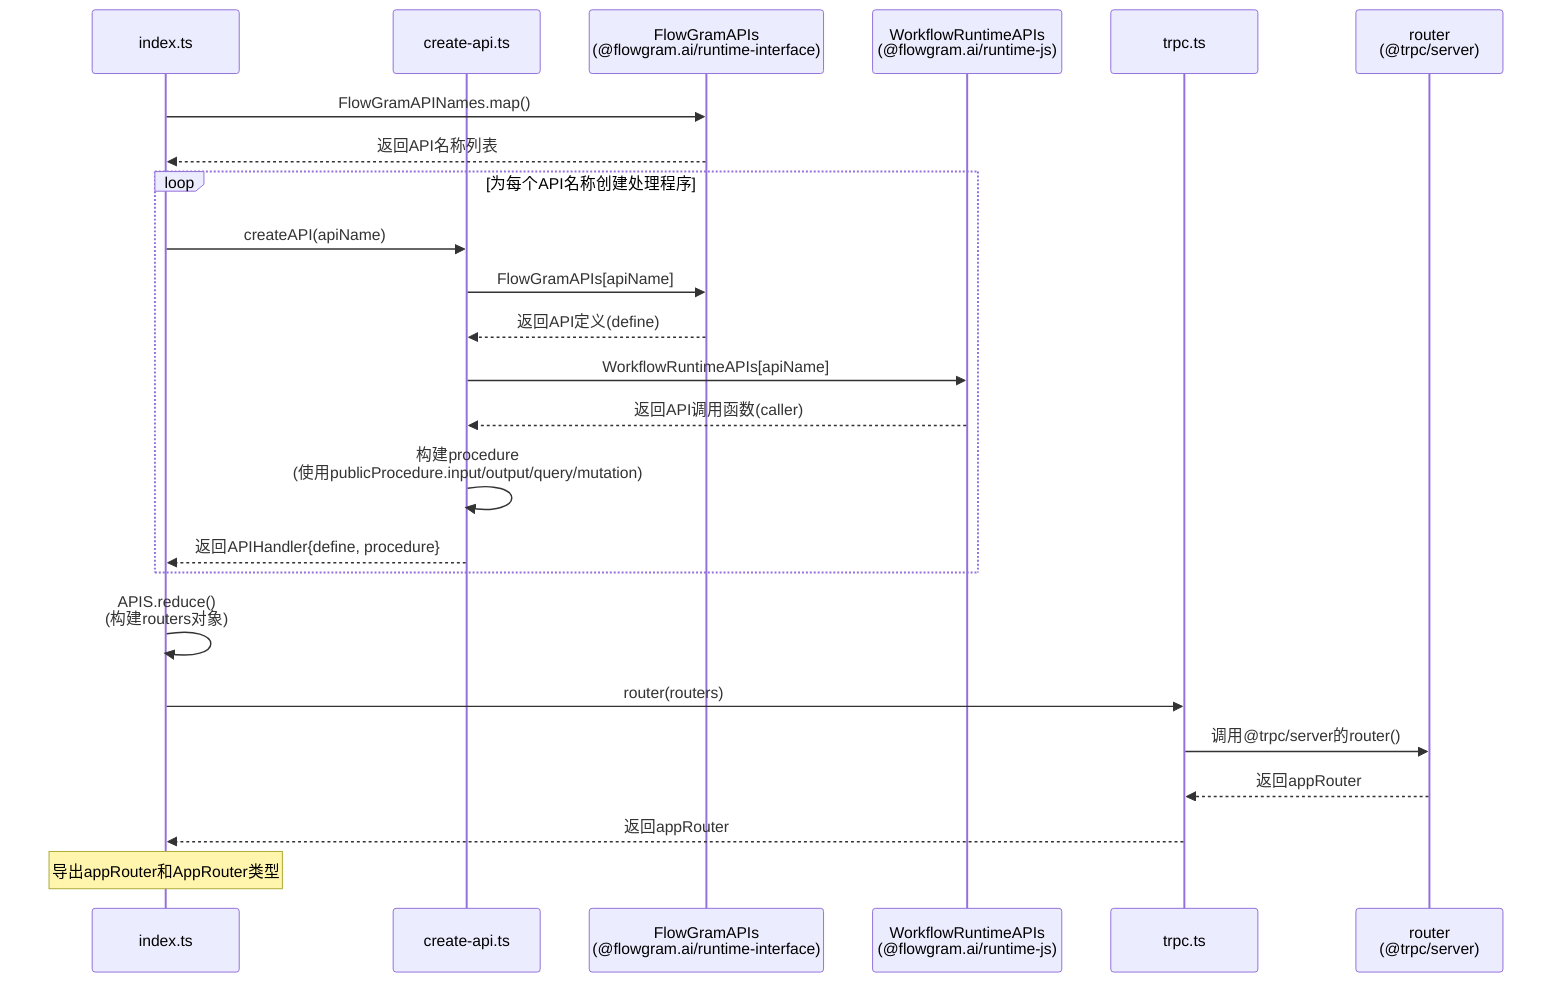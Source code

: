 sequenceDiagram
    participant I as index.ts
    participant C as create-api.ts
    participant FA as FlowGramAPIs<br/>(@flowgram.ai/runtime-interface)
    participant RA as WorkflowRuntimeAPIs<br/>(@flowgram.ai/runtime-js)
    participant T as trpc.ts
    participant R as router<br/>(@trpc/server)
    
    I->>FA: FlowGramAPINames.map()
    FA-->>I: 返回API名称列表
    
    loop 为每个API名称创建处理程序
      I->>C: createAPI(apiName)
      C->>FA: FlowGramAPIs[apiName]
      FA-->>C: 返回API定义(define)
      C->>RA: WorkflowRuntimeAPIs[apiName]
      RA-->>C: 返回API调用函数(caller)
      C->>C: 构建procedure<br/>(使用publicProcedure.input/output/query/mutation)
      C-->>I: 返回APIHandler{define, procedure}
    end
    
    I->>I: APIS.reduce()<br/>(构建routers对象)
    
    I->>T: router(routers)
    T->>R: 调用@trpc/server的router()
    R-->>T: 返回appRouter
    T-->>I: 返回appRouter
    
    note over I: 导出appRouter和AppRouter类型